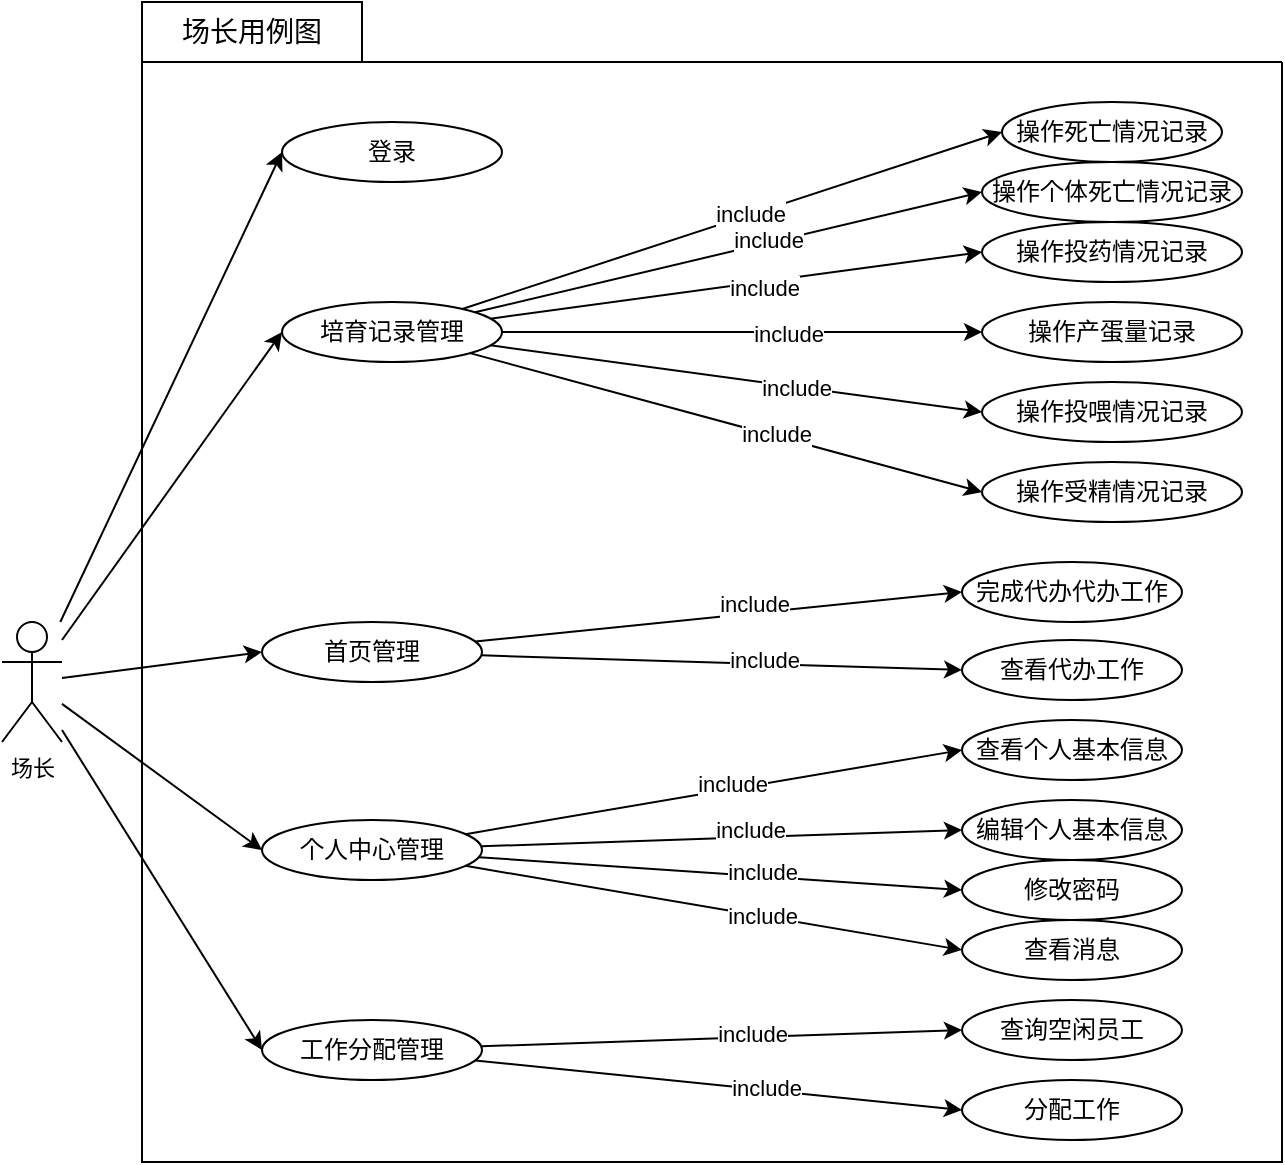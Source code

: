 <mxfile>
    <diagram id="U7wQjwATAv_x46bfb0uR" name="第 1 页">
        <mxGraphModel dx="888" dy="512" grid="1" gridSize="10" guides="1" tooltips="1" connect="1" arrows="1" fold="1" page="1" pageScale="1" pageWidth="827" pageHeight="1169" math="0" shadow="0">
            <root>
                <mxCell id="0"/>
                <mxCell id="1" parent="0"/>
                <mxCell id="2" value="&#10;&#10;" style="swimlane;startSize=0;" parent="1" vertex="1">
                    <mxGeometry x="140" y="60" width="570" height="550" as="geometry">
                        <mxRectangle x="140" y="60" width="50" height="40" as="alternateBounds"/>
                    </mxGeometry>
                </mxCell>
                <mxCell id="3" value="登录" style="ellipse;whiteSpace=wrap;html=1;" parent="2" vertex="1">
                    <mxGeometry x="70" y="30" width="110" height="30" as="geometry"/>
                </mxCell>
                <mxCell id="4" style="edgeStyle=none;html=1;entryX=0;entryY=0.5;entryDx=0;entryDy=0;" parent="2" source="16" target="17" edge="1">
                    <mxGeometry relative="1" as="geometry"/>
                </mxCell>
                <mxCell id="5" value="&lt;font style=&quot;font-size: 11px;&quot;&gt;include&lt;br&gt;&lt;/font&gt;" style="edgeLabel;html=1;align=center;verticalAlign=middle;resizable=0;points=[];rotation=0;" parent="4" vertex="1" connectable="0">
                    <mxGeometry x="0.164" y="1" relative="1" as="geometry">
                        <mxPoint x="-13" y="5" as="offset"/>
                    </mxGeometry>
                </mxCell>
                <mxCell id="6" style="edgeStyle=none;html=1;entryX=0;entryY=0.5;entryDx=0;entryDy=0;" parent="2" source="16" target="18" edge="1">
                    <mxGeometry relative="1" as="geometry"/>
                </mxCell>
                <mxCell id="7" value="include" style="edgeLabel;html=1;align=center;verticalAlign=middle;resizable=0;points=[];fontSize=11;" parent="6" vertex="1" connectable="0">
                    <mxGeometry x="0.161" y="2" relative="1" as="geometry">
                        <mxPoint as="offset"/>
                    </mxGeometry>
                </mxCell>
                <mxCell id="8" style="edgeStyle=none;html=1;entryX=0;entryY=0.5;entryDx=0;entryDy=0;" parent="2" source="16" target="19" edge="1">
                    <mxGeometry relative="1" as="geometry"/>
                </mxCell>
                <mxCell id="9" value="include" style="edgeLabel;html=1;align=center;verticalAlign=middle;resizable=0;points=[];fontSize=11;" parent="8" vertex="1" connectable="0">
                    <mxGeometry x="0.11" y="-3" relative="1" as="geometry">
                        <mxPoint as="offset"/>
                    </mxGeometry>
                </mxCell>
                <mxCell id="10" style="edgeStyle=none;html=1;entryX=0;entryY=0.5;entryDx=0;entryDy=0;" parent="2" source="16" target="20" edge="1">
                    <mxGeometry relative="1" as="geometry"/>
                </mxCell>
                <mxCell id="11" value="include" style="edgeLabel;html=1;align=center;verticalAlign=middle;resizable=0;points=[];fontSize=11;" parent="10" vertex="1" connectable="0">
                    <mxGeometry x="0.188" y="-1" relative="1" as="geometry">
                        <mxPoint as="offset"/>
                    </mxGeometry>
                </mxCell>
                <mxCell id="12" style="edgeStyle=none;html=1;entryX=0;entryY=0.5;entryDx=0;entryDy=0;" parent="2" source="16" target="21" edge="1">
                    <mxGeometry relative="1" as="geometry"/>
                </mxCell>
                <mxCell id="13" value="include" style="edgeLabel;html=1;align=center;verticalAlign=middle;resizable=0;points=[];fontSize=11;" parent="12" vertex="1" connectable="0">
                    <mxGeometry x="0.243" relative="1" as="geometry">
                        <mxPoint as="offset"/>
                    </mxGeometry>
                </mxCell>
                <mxCell id="14" style="edgeStyle=none;html=1;entryX=0;entryY=0.5;entryDx=0;entryDy=0;" parent="2" source="16" target="22" edge="1">
                    <mxGeometry relative="1" as="geometry"/>
                </mxCell>
                <mxCell id="15" value="include" style="edgeLabel;html=1;align=center;verticalAlign=middle;resizable=0;points=[];fontSize=11;" parent="14" vertex="1" connectable="0">
                    <mxGeometry x="0.189" y="1" relative="1" as="geometry">
                        <mxPoint as="offset"/>
                    </mxGeometry>
                </mxCell>
                <mxCell id="16" value="培育记录管理" style="ellipse;whiteSpace=wrap;html=1;" parent="2" vertex="1">
                    <mxGeometry x="70" y="120" width="110" height="30" as="geometry"/>
                </mxCell>
                <mxCell id="17" value="操作死亡情况记录" style="ellipse;whiteSpace=wrap;html=1;" parent="2" vertex="1">
                    <mxGeometry x="430" y="20" width="110" height="30" as="geometry"/>
                </mxCell>
                <mxCell id="18" value="操作个体死亡情况记录" style="ellipse;whiteSpace=wrap;html=1;" parent="2" vertex="1">
                    <mxGeometry x="420" y="50" width="130" height="30" as="geometry"/>
                </mxCell>
                <mxCell id="19" value="操作投药情况记录" style="ellipse;whiteSpace=wrap;html=1;" parent="2" vertex="1">
                    <mxGeometry x="420" y="80" width="130" height="30" as="geometry"/>
                </mxCell>
                <mxCell id="20" value="操作产蛋量记录" style="ellipse;whiteSpace=wrap;html=1;" parent="2" vertex="1">
                    <mxGeometry x="420" y="120" width="130" height="30" as="geometry"/>
                </mxCell>
                <mxCell id="21" value="操作投喂情况记录" style="ellipse;whiteSpace=wrap;html=1;" parent="2" vertex="1">
                    <mxGeometry x="420" y="160" width="130" height="30" as="geometry"/>
                </mxCell>
                <mxCell id="22" value="操作受精情况记录" style="ellipse;whiteSpace=wrap;html=1;" parent="2" vertex="1">
                    <mxGeometry x="420" y="200" width="130" height="30" as="geometry"/>
                </mxCell>
                <mxCell id="43" style="edgeStyle=none;html=1;entryX=0;entryY=0.5;entryDx=0;entryDy=0;fontSize=11;" parent="2" source="47" target="48" edge="1">
                    <mxGeometry relative="1" as="geometry"/>
                </mxCell>
                <mxCell id="44" value="include" style="edgeLabel;html=1;align=center;verticalAlign=middle;resizable=0;points=[];fontSize=11;" parent="43" vertex="1" connectable="0">
                    <mxGeometry x="0.15" y="5" relative="1" as="geometry">
                        <mxPoint as="offset"/>
                    </mxGeometry>
                </mxCell>
                <mxCell id="45" style="edgeStyle=none;html=1;entryX=0;entryY=0.5;entryDx=0;entryDy=0;fontSize=11;" parent="2" source="47" target="49" edge="1">
                    <mxGeometry relative="1" as="geometry"/>
                </mxCell>
                <mxCell id="46" value="include" style="edgeLabel;html=1;align=center;verticalAlign=middle;resizable=0;points=[];fontSize=11;" parent="45" vertex="1" connectable="0">
                    <mxGeometry x="0.173" y="2" relative="1" as="geometry">
                        <mxPoint as="offset"/>
                    </mxGeometry>
                </mxCell>
                <mxCell id="47" value="首页管理" style="ellipse;whiteSpace=wrap;html=1;" parent="2" vertex="1">
                    <mxGeometry x="60" y="280" width="110" height="30" as="geometry"/>
                </mxCell>
                <mxCell id="48" value="完成代办代办工作" style="ellipse;whiteSpace=wrap;html=1;" parent="2" vertex="1">
                    <mxGeometry x="410" y="250" width="110" height="30" as="geometry"/>
                </mxCell>
                <mxCell id="49" value="查看代办工作" style="ellipse;whiteSpace=wrap;html=1;" parent="2" vertex="1">
                    <mxGeometry x="410" y="289" width="110" height="30" as="geometry"/>
                </mxCell>
                <mxCell id="50" style="edgeStyle=none;html=1;entryX=0;entryY=0.5;entryDx=0;entryDy=0;fontSize=11;" parent="2" source="58" target="59" edge="1">
                    <mxGeometry relative="1" as="geometry"/>
                </mxCell>
                <mxCell id="51" value="include" style="edgeLabel;html=1;align=center;verticalAlign=middle;resizable=0;points=[];fontSize=11;" parent="50" vertex="1" connectable="0">
                    <mxGeometry x="0.077" y="3" relative="1" as="geometry">
                        <mxPoint as="offset"/>
                    </mxGeometry>
                </mxCell>
                <mxCell id="52" style="edgeStyle=none;html=1;entryX=0;entryY=0.5;entryDx=0;entryDy=0;fontSize=11;" parent="2" source="58" target="60" edge="1">
                    <mxGeometry relative="1" as="geometry"/>
                </mxCell>
                <mxCell id="53" value="include" style="edgeLabel;html=1;align=center;verticalAlign=middle;resizable=0;points=[];fontSize=11;" parent="52" vertex="1" connectable="0">
                    <mxGeometry x="0.114" y="4" relative="1" as="geometry">
                        <mxPoint as="offset"/>
                    </mxGeometry>
                </mxCell>
                <mxCell id="54" style="edgeStyle=none;html=1;entryX=0;entryY=0.5;entryDx=0;entryDy=0;fontSize=11;" parent="2" source="58" target="61" edge="1">
                    <mxGeometry relative="1" as="geometry"/>
                </mxCell>
                <mxCell id="55" value="include" style="edgeLabel;html=1;align=center;verticalAlign=middle;resizable=0;points=[];fontSize=11;" parent="54" vertex="1" connectable="0">
                    <mxGeometry x="0.169" y="2" relative="1" as="geometry">
                        <mxPoint as="offset"/>
                    </mxGeometry>
                </mxCell>
                <mxCell id="56" style="edgeStyle=none;html=1;entryX=0;entryY=0.5;entryDx=0;entryDy=0;fontSize=11;" parent="2" source="58" target="62" edge="1">
                    <mxGeometry relative="1" as="geometry"/>
                </mxCell>
                <mxCell id="57" value="include" style="edgeLabel;html=1;align=center;verticalAlign=middle;resizable=0;points=[];fontSize=11;" parent="56" vertex="1" connectable="0">
                    <mxGeometry x="0.191" y="1" relative="1" as="geometry">
                        <mxPoint y="1" as="offset"/>
                    </mxGeometry>
                </mxCell>
                <mxCell id="58" value="个人中心管理" style="ellipse;whiteSpace=wrap;html=1;" parent="2" vertex="1">
                    <mxGeometry x="60" y="379" width="110" height="30" as="geometry"/>
                </mxCell>
                <mxCell id="59" value="查看个人基本信息" style="ellipse;whiteSpace=wrap;html=1;" parent="2" vertex="1">
                    <mxGeometry x="410" y="329" width="110" height="30" as="geometry"/>
                </mxCell>
                <mxCell id="60" value="编辑个人基本信息" style="ellipse;whiteSpace=wrap;html=1;" parent="2" vertex="1">
                    <mxGeometry x="410" y="369" width="110" height="30" as="geometry"/>
                </mxCell>
                <mxCell id="61" value="修改密码" style="ellipse;whiteSpace=wrap;html=1;" parent="2" vertex="1">
                    <mxGeometry x="410" y="399" width="110" height="30" as="geometry"/>
                </mxCell>
                <mxCell id="62" value="查看消息" style="ellipse;whiteSpace=wrap;html=1;" parent="2" vertex="1">
                    <mxGeometry x="410" y="429" width="110" height="30" as="geometry"/>
                </mxCell>
                <mxCell id="63" style="edgeStyle=none;html=1;entryX=0;entryY=0.5;entryDx=0;entryDy=0;fontSize=11;" parent="2" source="67" target="68" edge="1">
                    <mxGeometry relative="1" as="geometry"/>
                </mxCell>
                <mxCell id="64" value="include" style="edgeLabel;html=1;align=center;verticalAlign=middle;resizable=0;points=[];fontSize=11;" parent="63" vertex="1" connectable="0">
                    <mxGeometry x="0.126" y="2" relative="1" as="geometry">
                        <mxPoint as="offset"/>
                    </mxGeometry>
                </mxCell>
                <mxCell id="65" style="edgeStyle=none;html=1;entryX=0;entryY=0.5;entryDx=0;entryDy=0;fontSize=11;" parent="2" source="67" target="69" edge="1">
                    <mxGeometry relative="1" as="geometry"/>
                </mxCell>
                <mxCell id="66" value="include" style="edgeLabel;html=1;align=center;verticalAlign=middle;resizable=0;points=[];fontSize=11;" parent="65" vertex="1" connectable="0">
                    <mxGeometry x="0.19" y="1" relative="1" as="geometry">
                        <mxPoint as="offset"/>
                    </mxGeometry>
                </mxCell>
                <mxCell id="67" value="工作分配管理" style="ellipse;whiteSpace=wrap;html=1;" parent="2" vertex="1">
                    <mxGeometry x="60" y="479" width="110" height="30" as="geometry"/>
                </mxCell>
                <mxCell id="68" value="查询空闲员工" style="ellipse;whiteSpace=wrap;html=1;" parent="2" vertex="1">
                    <mxGeometry x="410" y="469" width="110" height="30" as="geometry"/>
                </mxCell>
                <mxCell id="69" value="分配工作" style="ellipse;whiteSpace=wrap;html=1;" parent="2" vertex="1">
                    <mxGeometry x="410" y="509" width="110" height="30" as="geometry"/>
                </mxCell>
                <mxCell id="86" style="edgeStyle=none;html=1;entryX=0;entryY=0.5;entryDx=0;entryDy=0;fontSize=11;" parent="1" source="94" target="3" edge="1">
                    <mxGeometry relative="1" as="geometry"/>
                </mxCell>
                <mxCell id="87" style="edgeStyle=none;html=1;entryX=0;entryY=0.5;entryDx=0;entryDy=0;fontSize=11;" parent="1" source="94" target="16" edge="1">
                    <mxGeometry relative="1" as="geometry"/>
                </mxCell>
                <mxCell id="90" style="edgeStyle=none;html=1;entryX=0;entryY=0.5;entryDx=0;entryDy=0;fontSize=11;" parent="1" source="94" target="47" edge="1">
                    <mxGeometry relative="1" as="geometry"/>
                </mxCell>
                <mxCell id="91" style="edgeStyle=none;html=1;entryX=0;entryY=0.5;entryDx=0;entryDy=0;fontSize=11;" parent="1" source="94" target="58" edge="1">
                    <mxGeometry relative="1" as="geometry"/>
                </mxCell>
                <mxCell id="92" style="edgeStyle=none;html=1;entryX=0;entryY=0.5;entryDx=0;entryDy=0;fontSize=11;" parent="1" source="94" target="67" edge="1">
                    <mxGeometry relative="1" as="geometry"/>
                </mxCell>
                <mxCell id="94" value="场长" style="shape=umlActor;verticalLabelPosition=bottom;verticalAlign=top;html=1;outlineConnect=0;fontSize=11;" parent="1" vertex="1">
                    <mxGeometry x="70" y="340" width="30" height="60" as="geometry"/>
                </mxCell>
                <mxCell id="96" style="edgeStyle=none;html=1;exitX=0.5;exitY=1;exitDx=0;exitDy=0;" parent="1" source="95" target="2" edge="1">
                    <mxGeometry relative="1" as="geometry"/>
                </mxCell>
                <mxCell id="95" value="&lt;font style=&quot;font-size: 14px;&quot;&gt;场长用例图&lt;/font&gt;" style="rounded=0;whiteSpace=wrap;html=1;fontSize=11;" parent="1" vertex="1">
                    <mxGeometry x="140" y="30" width="110" height="30" as="geometry"/>
                </mxCell>
            </root>
        </mxGraphModel>
    </diagram>
</mxfile>